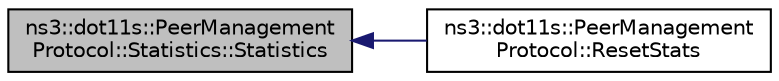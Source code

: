 digraph "ns3::dot11s::PeerManagementProtocol::Statistics::Statistics"
{
  edge [fontname="Helvetica",fontsize="10",labelfontname="Helvetica",labelfontsize="10"];
  node [fontname="Helvetica",fontsize="10",shape=record];
  rankdir="LR";
  Node1 [label="ns3::dot11s::PeerManagement\lProtocol::Statistics::Statistics",height=0.2,width=0.4,color="black", fillcolor="grey75", style="filled", fontcolor="black"];
  Node1 -> Node2 [dir="back",color="midnightblue",fontsize="10",style="solid"];
  Node2 [label="ns3::dot11s::PeerManagement\lProtocol::ResetStats",height=0.2,width=0.4,color="black", fillcolor="white", style="filled",URL="$d7/d46/classns3_1_1dot11s_1_1PeerManagementProtocol.html#ae0ae15ba62d76e5effb25e15b135a689",tooltip="Reset statistics function. "];
}
